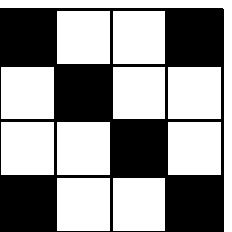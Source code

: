verbatimtex
\documentclass[12pt]{book}
\usepackage{times}
\usepackage{amsmath}
\usepackage{amssymb}
\usepackage{amsfonts}
\usepackage{txfonts}
\begin{document}
etex;


numeric u;
u := 20;

def punkt(expr x, y) =
	(x * u, (4 - y) * u)
enddef;

def feld(expr x, y, c, d) =
	fill punkt(x, y)--punkt(x,y+1)--punkt(x+1,y+1)--cycle withcolor c;
	fill punkt(x, y)--punkt(x+1,y+1)--punkt(x+1,y)--cycle withcolor d;
enddef;

def symfeld(expr x, y, c, d) =
	feld(x, y, c, d);
	feld(y, x, d, c);
enddef;

def vollfeld(expr x, y, c) =
	feld(x, y, c, c);
enddef;


beginfig(1)

pickup pencircle scaled 1pt;

vollfeld(0, 0, black);
vollfeld(1, 1, black);
vollfeld(2, 2, black);
vollfeld(3, 3, black);
vollfeld(0, 3, black);
vollfeld(3, 0, black);

for x = 0 step 1 until 4:
	draw punkt(0, x)--punkt(4, x);
	draw punkt(x, 0)--punkt(x, 4);
endfor

endfig;

beginfig(2)

pickup pencircle scaled 1pt;

vollfeld(0, 0, black);
vollfeld(1, 1, black);
vollfeld(2, 2, black);
vollfeld(3, 3, black);
vollfeld(0, 3, black);
vollfeld(3, 0, black);

color	gruen, rot, blau;
gruen := (      0, 204/255, 0);
rot   := (204/255,       0, 0);
blau  := ( 51/255, 153/255, 1);

symfeld(0, 1, blau, gruen);
symfeld(0, 2, rot, gruen);
symfeld(1, 2, rot, blau);
symfeld(1, 3, gruen, blau);
symfeld(2, 3, gruen, rot);

vollfeld(0, -1, gruen);
vollfeld(1, -1, blau);
vollfeld(2, -1, rot);
vollfeld(3, -1, gruen);

vollfeld(-1, 0, gruen);
vollfeld(-1, 1, blau);
vollfeld(-1, 2, rot);
vollfeld(-1, 3, gruen);

for x = 0 step 1 until 4:
	draw punkt(0, x)--punkt(4, x);
	draw punkt(x, 0)--punkt(x, 4);
endfor

endfig;

end

